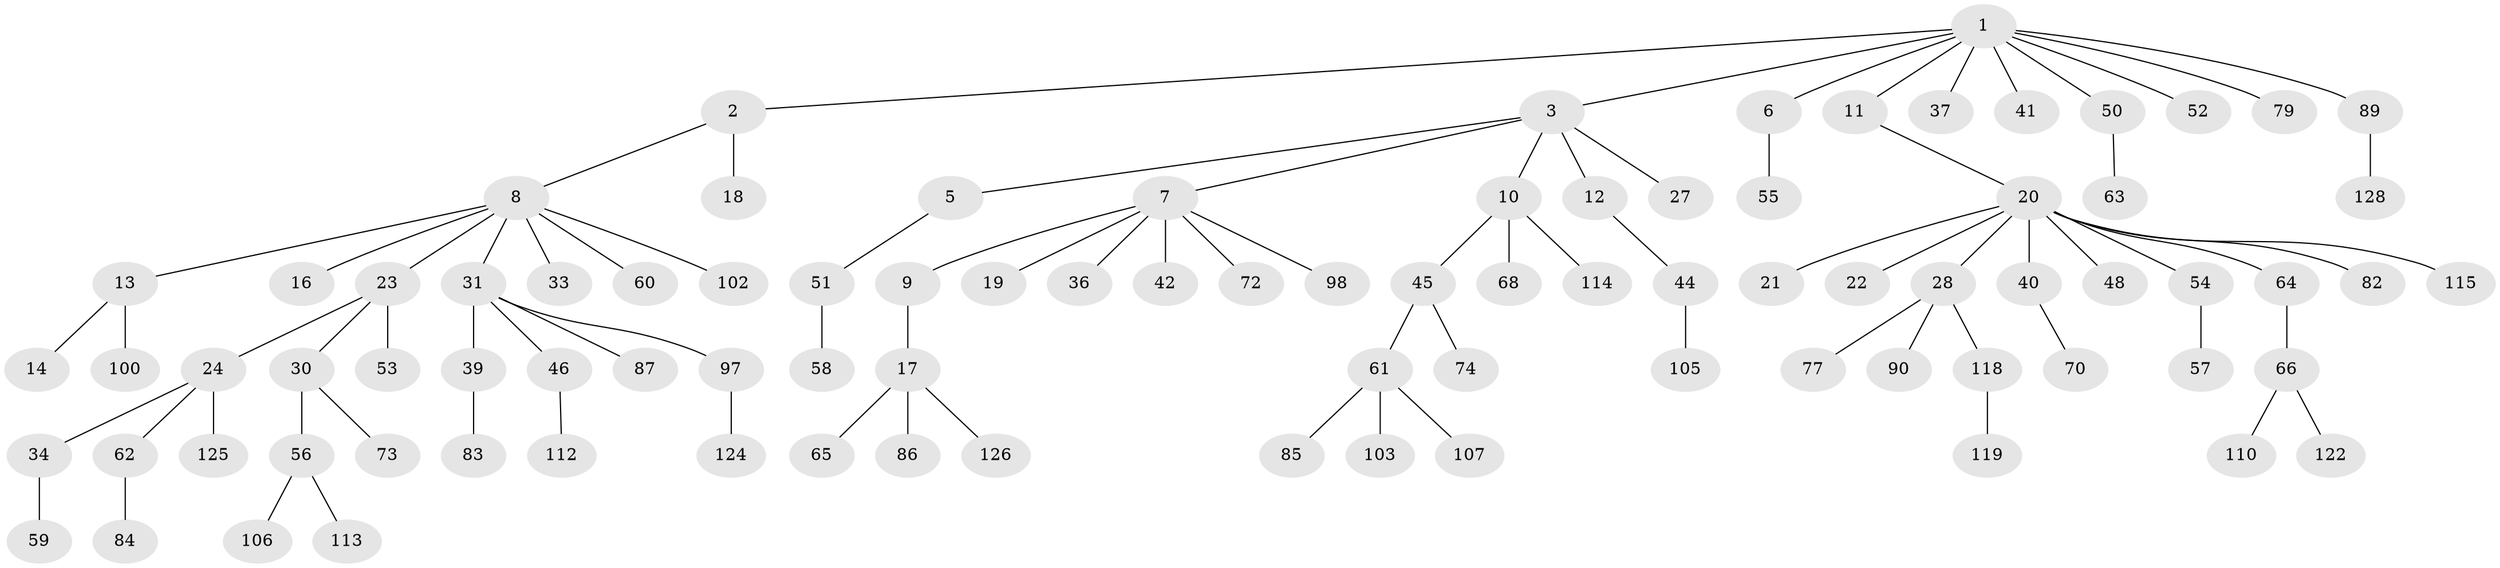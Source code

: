 // original degree distribution, {8: 0.015625, 4: 0.0625, 5: 0.046875, 3: 0.0703125, 2: 0.2734375, 6: 0.0078125, 1: 0.515625, 7: 0.0078125}
// Generated by graph-tools (version 1.1) at 2025/42/03/06/25 10:42:03]
// undirected, 90 vertices, 89 edges
graph export_dot {
graph [start="1"]
  node [color=gray90,style=filled];
  1 [super="+35"];
  2 [super="+91"];
  3 [super="+4"];
  5 [super="+15"];
  6 [super="+81"];
  7 [super="+25"];
  8 [super="+67"];
  9 [super="+109"];
  10 [super="+49"];
  11;
  12 [super="+101"];
  13 [super="+80"];
  14 [super="+43"];
  16;
  17 [super="+75"];
  18;
  19;
  20 [super="+26"];
  21 [super="+29"];
  22;
  23 [super="+92"];
  24 [super="+32"];
  27 [super="+38"];
  28;
  30 [super="+99"];
  31 [super="+69"];
  33 [super="+76"];
  34;
  36 [super="+93"];
  37;
  39;
  40 [super="+47"];
  41;
  42;
  44;
  45;
  46 [super="+108"];
  48;
  50;
  51;
  52;
  53 [super="+117"];
  54;
  55;
  56 [super="+78"];
  57;
  58 [super="+127"];
  59;
  60 [super="+94"];
  61 [super="+120"];
  62;
  63 [super="+88"];
  64;
  65;
  66 [super="+71"];
  68 [super="+104"];
  70;
  72;
  73 [super="+95"];
  74 [super="+116"];
  77;
  79 [super="+123"];
  82 [super="+96"];
  83;
  84;
  85;
  86;
  87;
  89 [super="+111"];
  90;
  97 [super="+121"];
  98;
  100;
  102;
  103;
  105;
  106;
  107;
  110;
  112;
  113;
  114;
  115;
  118;
  119;
  122;
  124;
  125;
  126;
  128;
  1 -- 2;
  1 -- 3;
  1 -- 6;
  1 -- 11;
  1 -- 37;
  1 -- 79;
  1 -- 89;
  1 -- 50;
  1 -- 52;
  1 -- 41;
  2 -- 8;
  2 -- 18;
  3 -- 5;
  3 -- 10;
  3 -- 12;
  3 -- 27;
  3 -- 7;
  5 -- 51;
  6 -- 55;
  7 -- 9;
  7 -- 19;
  7 -- 42;
  7 -- 72;
  7 -- 98;
  7 -- 36;
  8 -- 13;
  8 -- 16;
  8 -- 23;
  8 -- 31;
  8 -- 33;
  8 -- 60;
  8 -- 102;
  9 -- 17;
  10 -- 45;
  10 -- 68;
  10 -- 114;
  11 -- 20;
  12 -- 44;
  13 -- 14;
  13 -- 100;
  17 -- 65;
  17 -- 86;
  17 -- 126;
  20 -- 21;
  20 -- 22;
  20 -- 28;
  20 -- 40;
  20 -- 64;
  20 -- 48;
  20 -- 82;
  20 -- 115;
  20 -- 54;
  23 -- 24;
  23 -- 30;
  23 -- 53;
  24 -- 62;
  24 -- 125;
  24 -- 34;
  28 -- 77;
  28 -- 90;
  28 -- 118;
  30 -- 56;
  30 -- 73;
  31 -- 39;
  31 -- 46;
  31 -- 97;
  31 -- 87;
  34 -- 59;
  39 -- 83;
  40 -- 70;
  44 -- 105;
  45 -- 61;
  45 -- 74;
  46 -- 112;
  50 -- 63;
  51 -- 58;
  54 -- 57;
  56 -- 106;
  56 -- 113;
  61 -- 85;
  61 -- 103;
  61 -- 107;
  62 -- 84;
  64 -- 66;
  66 -- 110;
  66 -- 122;
  89 -- 128;
  97 -- 124;
  118 -- 119;
}
